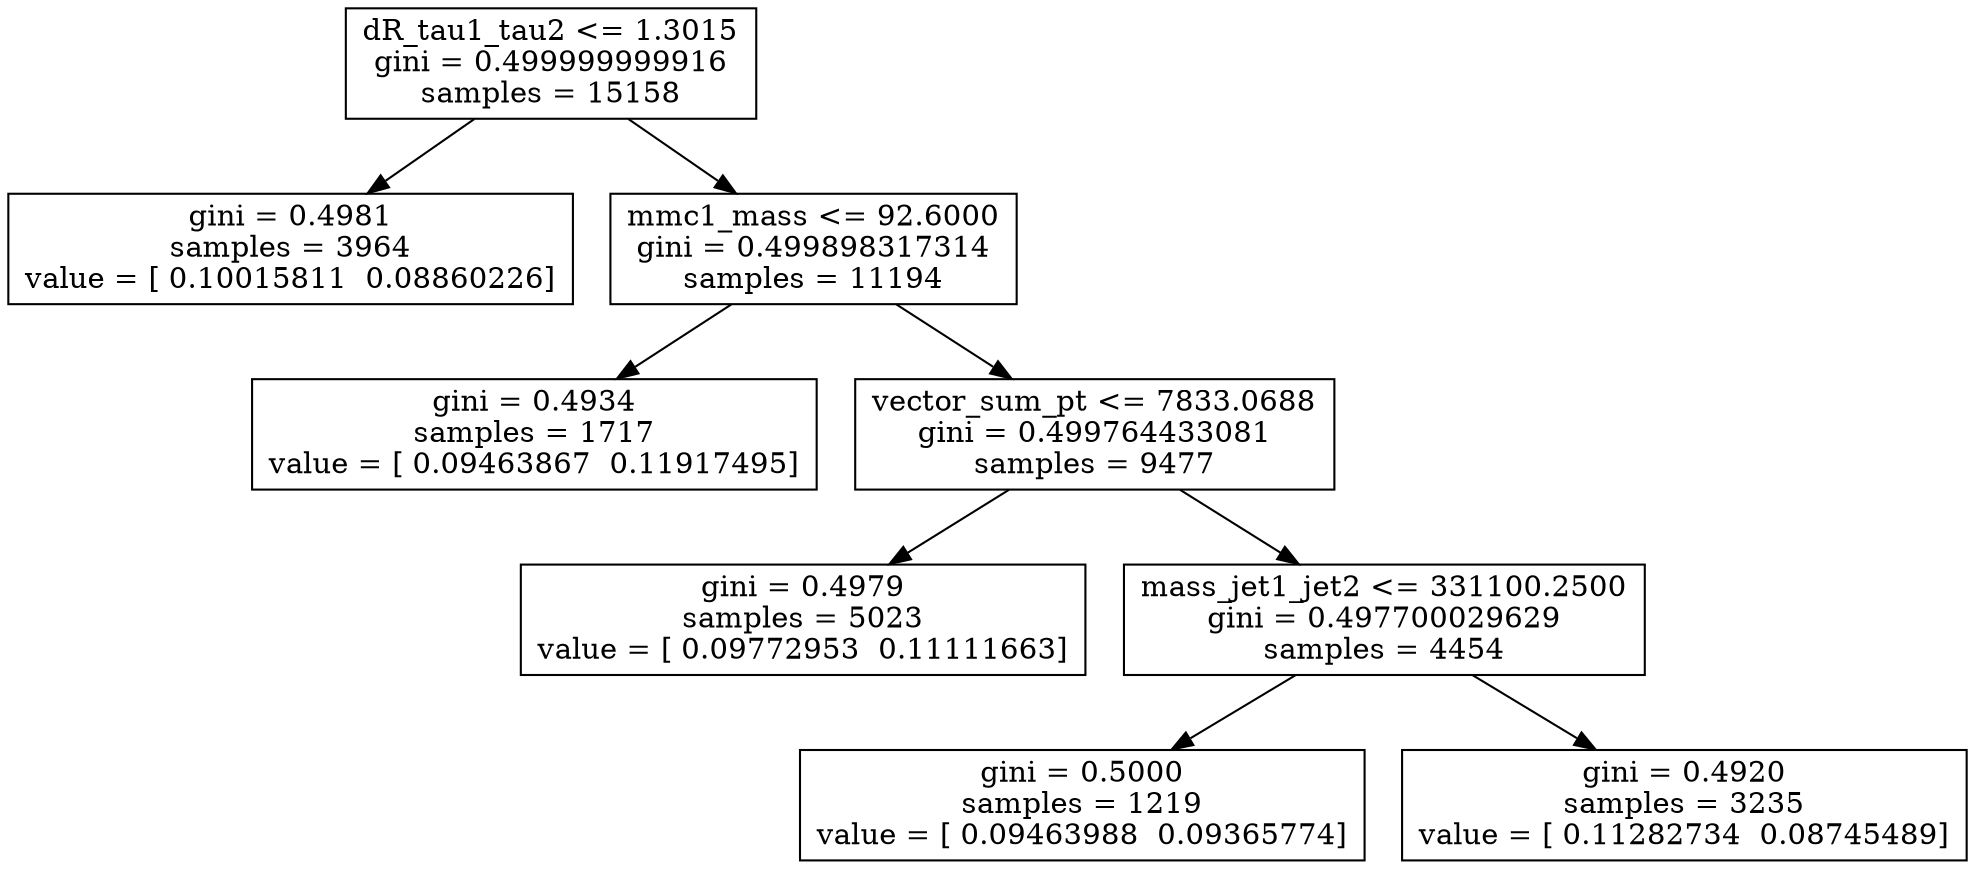 digraph Tree {
0 [label="dR_tau1_tau2 <= 1.3015\ngini = 0.499999999916\nsamples = 15158", shape="box"] ;
1 [label="gini = 0.4981\nsamples = 3964\nvalue = [ 0.10015811  0.08860226]", shape="box"] ;
0 -> 1 ;
2 [label="mmc1_mass <= 92.6000\ngini = 0.499898317314\nsamples = 11194", shape="box"] ;
0 -> 2 ;
3 [label="gini = 0.4934\nsamples = 1717\nvalue = [ 0.09463867  0.11917495]", shape="box"] ;
2 -> 3 ;
4 [label="vector_sum_pt <= 7833.0688\ngini = 0.499764433081\nsamples = 9477", shape="box"] ;
2 -> 4 ;
5 [label="gini = 0.4979\nsamples = 5023\nvalue = [ 0.09772953  0.11111663]", shape="box"] ;
4 -> 5 ;
6 [label="mass_jet1_jet2 <= 331100.2500\ngini = 0.497700029629\nsamples = 4454", shape="box"] ;
4 -> 6 ;
7 [label="gini = 0.5000\nsamples = 1219\nvalue = [ 0.09463988  0.09365774]", shape="box"] ;
6 -> 7 ;
8 [label="gini = 0.4920\nsamples = 3235\nvalue = [ 0.11282734  0.08745489]", shape="box"] ;
6 -> 8 ;
}